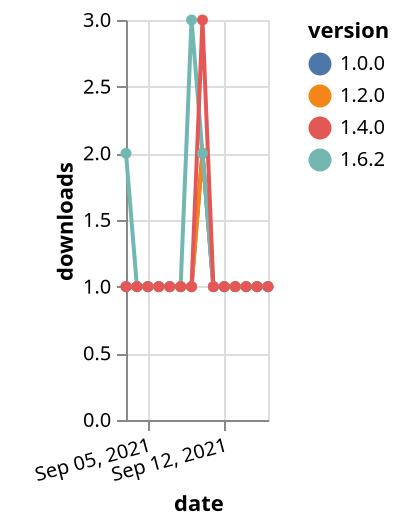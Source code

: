 {"$schema": "https://vega.github.io/schema/vega-lite/v5.json", "description": "A simple bar chart with embedded data.", "data": {"values": [{"date": "2021-09-03", "total": 186, "delta": 1, "version": "1.0.0"}, {"date": "2021-09-04", "total": 187, "delta": 1, "version": "1.0.0"}, {"date": "2021-09-05", "total": 188, "delta": 1, "version": "1.0.0"}, {"date": "2021-09-06", "total": 189, "delta": 1, "version": "1.0.0"}, {"date": "2021-09-07", "total": 190, "delta": 1, "version": "1.0.0"}, {"date": "2021-09-08", "total": 191, "delta": 1, "version": "1.0.0"}, {"date": "2021-09-09", "total": 192, "delta": 1, "version": "1.0.0"}, {"date": "2021-09-10", "total": 194, "delta": 2, "version": "1.0.0"}, {"date": "2021-09-11", "total": 195, "delta": 1, "version": "1.0.0"}, {"date": "2021-09-12", "total": 196, "delta": 1, "version": "1.0.0"}, {"date": "2021-09-13", "total": 197, "delta": 1, "version": "1.0.0"}, {"date": "2021-09-14", "total": 198, "delta": 1, "version": "1.0.0"}, {"date": "2021-09-15", "total": 199, "delta": 1, "version": "1.0.0"}, {"date": "2021-09-16", "total": 200, "delta": 1, "version": "1.0.0"}, {"date": "2021-09-03", "total": 172, "delta": 1, "version": "1.2.0"}, {"date": "2021-09-04", "total": 173, "delta": 1, "version": "1.2.0"}, {"date": "2021-09-05", "total": 174, "delta": 1, "version": "1.2.0"}, {"date": "2021-09-06", "total": 175, "delta": 1, "version": "1.2.0"}, {"date": "2021-09-07", "total": 176, "delta": 1, "version": "1.2.0"}, {"date": "2021-09-08", "total": 177, "delta": 1, "version": "1.2.0"}, {"date": "2021-09-09", "total": 178, "delta": 1, "version": "1.2.0"}, {"date": "2021-09-10", "total": 180, "delta": 2, "version": "1.2.0"}, {"date": "2021-09-11", "total": 181, "delta": 1, "version": "1.2.0"}, {"date": "2021-09-12", "total": 182, "delta": 1, "version": "1.2.0"}, {"date": "2021-09-13", "total": 183, "delta": 1, "version": "1.2.0"}, {"date": "2021-09-14", "total": 184, "delta": 1, "version": "1.2.0"}, {"date": "2021-09-15", "total": 185, "delta": 1, "version": "1.2.0"}, {"date": "2021-09-16", "total": 186, "delta": 1, "version": "1.2.0"}, {"date": "2021-09-03", "total": 127, "delta": 2, "version": "1.6.2"}, {"date": "2021-09-04", "total": 128, "delta": 1, "version": "1.6.2"}, {"date": "2021-09-05", "total": 129, "delta": 1, "version": "1.6.2"}, {"date": "2021-09-06", "total": 130, "delta": 1, "version": "1.6.2"}, {"date": "2021-09-07", "total": 131, "delta": 1, "version": "1.6.2"}, {"date": "2021-09-08", "total": 132, "delta": 1, "version": "1.6.2"}, {"date": "2021-09-09", "total": 135, "delta": 3, "version": "1.6.2"}, {"date": "2021-09-10", "total": 137, "delta": 2, "version": "1.6.2"}, {"date": "2021-09-11", "total": 138, "delta": 1, "version": "1.6.2"}, {"date": "2021-09-12", "total": 139, "delta": 1, "version": "1.6.2"}, {"date": "2021-09-13", "total": 140, "delta": 1, "version": "1.6.2"}, {"date": "2021-09-14", "total": 141, "delta": 1, "version": "1.6.2"}, {"date": "2021-09-15", "total": 142, "delta": 1, "version": "1.6.2"}, {"date": "2021-09-16", "total": 143, "delta": 1, "version": "1.6.2"}, {"date": "2021-09-03", "total": 204, "delta": 1, "version": "1.4.0"}, {"date": "2021-09-04", "total": 205, "delta": 1, "version": "1.4.0"}, {"date": "2021-09-05", "total": 206, "delta": 1, "version": "1.4.0"}, {"date": "2021-09-06", "total": 207, "delta": 1, "version": "1.4.0"}, {"date": "2021-09-07", "total": 208, "delta": 1, "version": "1.4.0"}, {"date": "2021-09-08", "total": 209, "delta": 1, "version": "1.4.0"}, {"date": "2021-09-09", "total": 210, "delta": 1, "version": "1.4.0"}, {"date": "2021-09-10", "total": 213, "delta": 3, "version": "1.4.0"}, {"date": "2021-09-11", "total": 214, "delta": 1, "version": "1.4.0"}, {"date": "2021-09-12", "total": 215, "delta": 1, "version": "1.4.0"}, {"date": "2021-09-13", "total": 216, "delta": 1, "version": "1.4.0"}, {"date": "2021-09-14", "total": 217, "delta": 1, "version": "1.4.0"}, {"date": "2021-09-15", "total": 218, "delta": 1, "version": "1.4.0"}, {"date": "2021-09-16", "total": 219, "delta": 1, "version": "1.4.0"}]}, "width": "container", "mark": {"type": "line", "point": {"filled": true}}, "encoding": {"x": {"field": "date", "type": "temporal", "timeUnit": "yearmonthdate", "title": "date", "axis": {"labelAngle": -15}}, "y": {"field": "delta", "type": "quantitative", "title": "downloads"}, "color": {"field": "version", "type": "nominal"}, "tooltip": {"field": "delta"}}}